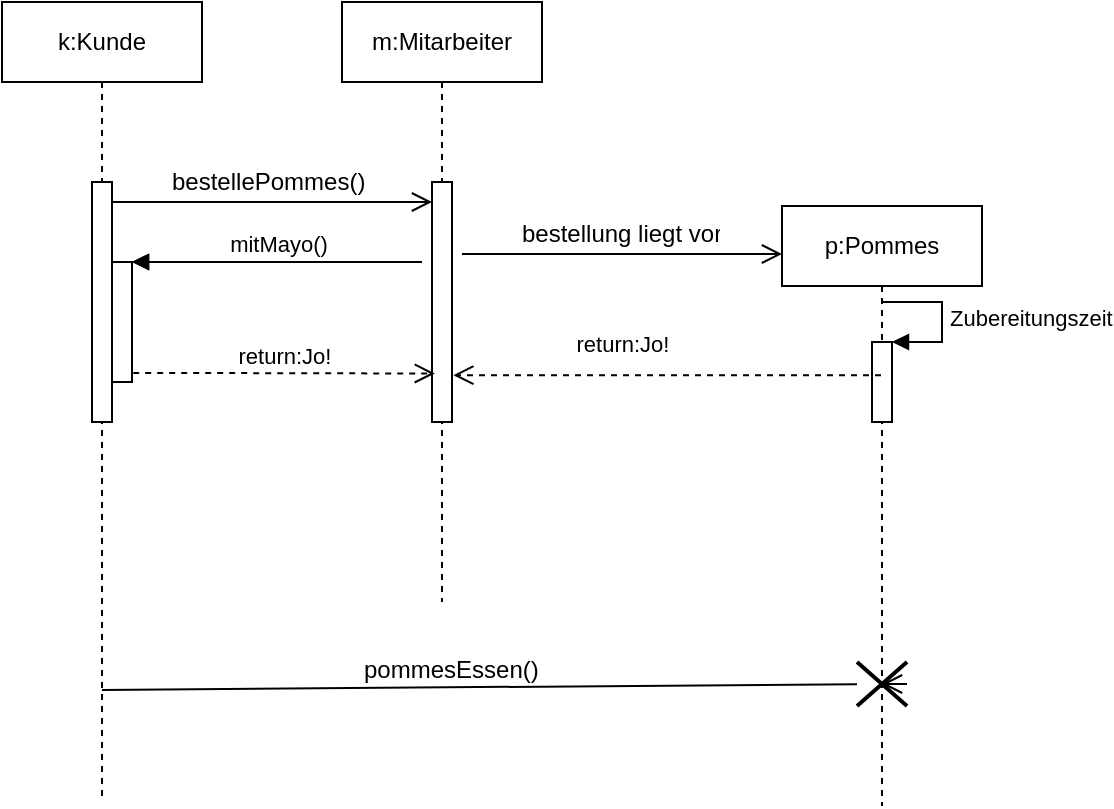 <mxfile>
    <diagram id="zsXd2MHNm16_ola15UuR" name="Seite-1">
        <mxGraphModel dx="1060" dy="583" grid="1" gridSize="10" guides="1" tooltips="1" connect="1" arrows="1" fold="1" page="1" pageScale="1" pageWidth="827" pageHeight="1169" math="0" shadow="0">
            <root>
                <mxCell id="0"/>
                <mxCell id="1" parent="0"/>
                <mxCell id="4" value="k:Kunde" style="shape=umlLifeline;perimeter=lifelinePerimeter;whiteSpace=wrap;html=1;container=1;collapsible=0;recursiveResize=0;outlineConnect=0;" vertex="1" parent="1">
                    <mxGeometry x="50" y="130" width="100" height="400" as="geometry"/>
                </mxCell>
                <mxCell id="5" value="" style="html=1;points=[];perimeter=orthogonalPerimeter;" vertex="1" parent="4">
                    <mxGeometry x="45" y="90" width="10" height="120" as="geometry"/>
                </mxCell>
                <mxCell id="17" value="" style="html=1;points=[];perimeter=orthogonalPerimeter;fillColor=#FFFFFF;" vertex="1" parent="4">
                    <mxGeometry x="55" y="130" width="10" height="60" as="geometry"/>
                </mxCell>
                <mxCell id="6" value="m:Mitarbeiter" style="shape=umlLifeline;perimeter=lifelinePerimeter;whiteSpace=wrap;html=1;container=1;collapsible=0;recursiveResize=0;outlineConnect=0;" vertex="1" parent="1">
                    <mxGeometry x="220" y="130" width="100" height="300" as="geometry"/>
                </mxCell>
                <mxCell id="7" value="" style="html=1;points=[];perimeter=orthogonalPerimeter;" vertex="1" parent="6">
                    <mxGeometry x="45" y="90" width="10" height="120" as="geometry"/>
                </mxCell>
                <mxCell id="8" value="p:Pommes" style="shape=umlLifeline;perimeter=lifelinePerimeter;whiteSpace=wrap;html=1;container=1;collapsible=0;recursiveResize=0;outlineConnect=0;" vertex="1" parent="1">
                    <mxGeometry x="440" y="232" width="100" height="300" as="geometry"/>
                </mxCell>
                <mxCell id="29" value="" style="html=1;points=[];perimeter=orthogonalPerimeter;fillColor=#FFFFFF;" vertex="1" parent="8">
                    <mxGeometry x="45" y="68" width="10" height="40" as="geometry"/>
                </mxCell>
                <mxCell id="30" value="Zubereitungszeit" style="edgeStyle=orthogonalEdgeStyle;html=1;align=left;spacingLeft=2;endArrow=block;rounded=0;entryX=1;entryY=0;" edge="1" target="29" parent="8">
                    <mxGeometry relative="1" as="geometry">
                        <mxPoint x="50" y="48" as="sourcePoint"/>
                        <Array as="points">
                            <mxPoint x="80" y="48"/>
                        </Array>
                    </mxGeometry>
                </mxCell>
                <mxCell id="12" value="" style="endArrow=open;startArrow=none;endFill=0;startFill=0;endSize=8;html=1;verticalAlign=bottom;labelBackgroundColor=none;strokeWidth=1;" edge="1" parent="1">
                    <mxGeometry width="160" relative="1" as="geometry">
                        <mxPoint x="105" y="230" as="sourcePoint"/>
                        <mxPoint x="265" y="230" as="targetPoint"/>
                    </mxGeometry>
                </mxCell>
                <mxCell id="14" value="bestellePommes()" style="text;strokeColor=none;fillColor=none;align=left;verticalAlign=top;spacingLeft=4;spacingRight=4;overflow=hidden;rotatable=0;points=[[0,0.5],[1,0.5]];portConstraint=eastwest;" vertex="1" parent="1">
                    <mxGeometry x="129" y="206" width="110" height="26" as="geometry"/>
                </mxCell>
                <mxCell id="23" value="return:Jo!" style="html=1;verticalAlign=bottom;endArrow=open;dashed=1;endSize=8;exitX=1.061;exitY=0.924;entryX=0.144;entryY=0.798;entryDx=0;entryDy=0;entryPerimeter=0;exitDx=0;exitDy=0;exitPerimeter=0;" edge="1" parent="1" source="17" target="7">
                    <mxGeometry relative="1" as="geometry">
                        <mxPoint x="175" y="317" as="targetPoint"/>
                    </mxGeometry>
                </mxCell>
                <mxCell id="25" value="mitMayo()" style="html=1;verticalAlign=bottom;endArrow=block;entryX=1;entryY=0;" edge="1" parent="1" target="17">
                    <mxGeometry relative="1" as="geometry">
                        <mxPoint x="260" y="260" as="sourcePoint"/>
                        <mxPoint x="115" y="260" as="targetPoint"/>
                    </mxGeometry>
                </mxCell>
                <mxCell id="26" value="mitMayo()" style="html=1;verticalAlign=bottom;endArrow=block;entryX=1;entryY=0;" edge="1" parent="1" target="17">
                    <mxGeometry relative="1" as="geometry">
                        <mxPoint x="260" y="260" as="sourcePoint"/>
                        <mxPoint x="115" y="260" as="targetPoint"/>
                    </mxGeometry>
                </mxCell>
                <mxCell id="27" value="" style="endArrow=open;startArrow=none;endFill=0;startFill=0;endSize=8;html=1;verticalAlign=bottom;labelBackgroundColor=none;strokeWidth=1;" edge="1" parent="1">
                    <mxGeometry width="160" relative="1" as="geometry">
                        <mxPoint x="280" y="256" as="sourcePoint"/>
                        <mxPoint x="440" y="256" as="targetPoint"/>
                    </mxGeometry>
                </mxCell>
                <mxCell id="28" value="bestellung liegt vor()" style="text;strokeColor=none;fillColor=none;align=left;verticalAlign=top;spacingLeft=4;spacingRight=4;overflow=hidden;rotatable=0;points=[[0,0.5],[1,0.5]];portConstraint=eastwest;" vertex="1" parent="1">
                    <mxGeometry x="304" y="232" width="110" height="26" as="geometry"/>
                </mxCell>
                <mxCell id="32" value="return:Jo!" style="html=1;verticalAlign=bottom;endArrow=open;dashed=1;endSize=8;" edge="1" parent="1">
                    <mxGeometry x="0.211" y="-7" relative="1" as="geometry">
                        <mxPoint x="275.667" y="316.58" as="targetPoint"/>
                        <mxPoint x="489.5" y="316.58" as="sourcePoint"/>
                        <mxPoint as="offset"/>
                    </mxGeometry>
                </mxCell>
                <mxCell id="34" value="" style="endArrow=open;startArrow=none;endFill=0;startFill=0;endSize=8;html=1;verticalAlign=bottom;labelBackgroundColor=none;strokeWidth=1;" edge="1" parent="1" source="36" target="8">
                    <mxGeometry width="160" relative="1" as="geometry">
                        <mxPoint x="100" y="474" as="sourcePoint"/>
                        <mxPoint x="260" y="474" as="targetPoint"/>
                    </mxGeometry>
                </mxCell>
                <mxCell id="35" value="pommesEssen()" style="text;strokeColor=none;fillColor=none;align=left;verticalAlign=top;spacingLeft=4;spacingRight=4;overflow=hidden;rotatable=0;points=[[0,0.5],[1,0.5]];portConstraint=eastwest;" vertex="1" parent="1">
                    <mxGeometry x="225" y="450" width="110" height="26" as="geometry"/>
                </mxCell>
                <mxCell id="37" value="" style="endArrow=none;startArrow=none;endFill=0;startFill=0;endSize=8;html=1;verticalAlign=bottom;labelBackgroundColor=none;strokeWidth=1;" edge="1" parent="1" target="36">
                    <mxGeometry width="160" relative="1" as="geometry">
                        <mxPoint x="100" y="474" as="sourcePoint"/>
                        <mxPoint x="489.5" y="474" as="targetPoint"/>
                    </mxGeometry>
                </mxCell>
                <mxCell id="36" value="" style="shape=umlDestroy;whiteSpace=wrap;html=1;strokeWidth=2;fillColor=#FFFFFF;" vertex="1" parent="1">
                    <mxGeometry x="477.5" y="460" width="25" height="22" as="geometry"/>
                </mxCell>
            </root>
        </mxGraphModel>
    </diagram>
</mxfile>